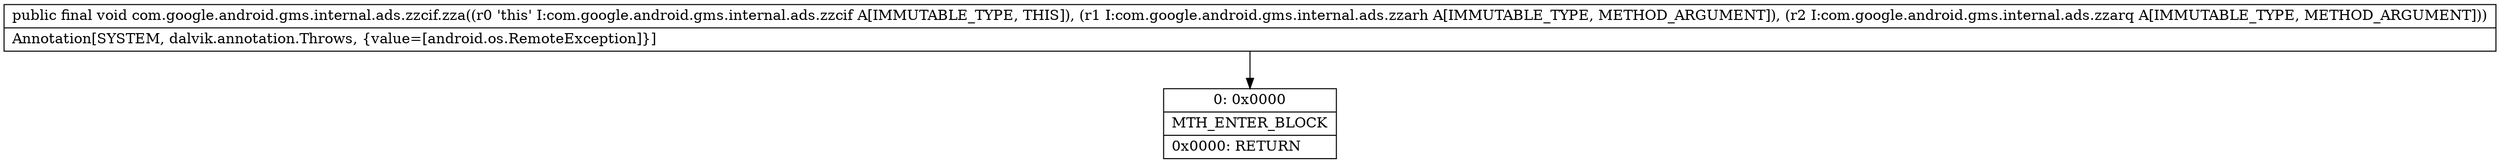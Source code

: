 digraph "CFG forcom.google.android.gms.internal.ads.zzcif.zza(Lcom\/google\/android\/gms\/internal\/ads\/zzarh;Lcom\/google\/android\/gms\/internal\/ads\/zzarq;)V" {
Node_0 [shape=record,label="{0\:\ 0x0000|MTH_ENTER_BLOCK\l|0x0000: RETURN   \l}"];
MethodNode[shape=record,label="{public final void com.google.android.gms.internal.ads.zzcif.zza((r0 'this' I:com.google.android.gms.internal.ads.zzcif A[IMMUTABLE_TYPE, THIS]), (r1 I:com.google.android.gms.internal.ads.zzarh A[IMMUTABLE_TYPE, METHOD_ARGUMENT]), (r2 I:com.google.android.gms.internal.ads.zzarq A[IMMUTABLE_TYPE, METHOD_ARGUMENT]))  | Annotation[SYSTEM, dalvik.annotation.Throws, \{value=[android.os.RemoteException]\}]\l}"];
MethodNode -> Node_0;
}

